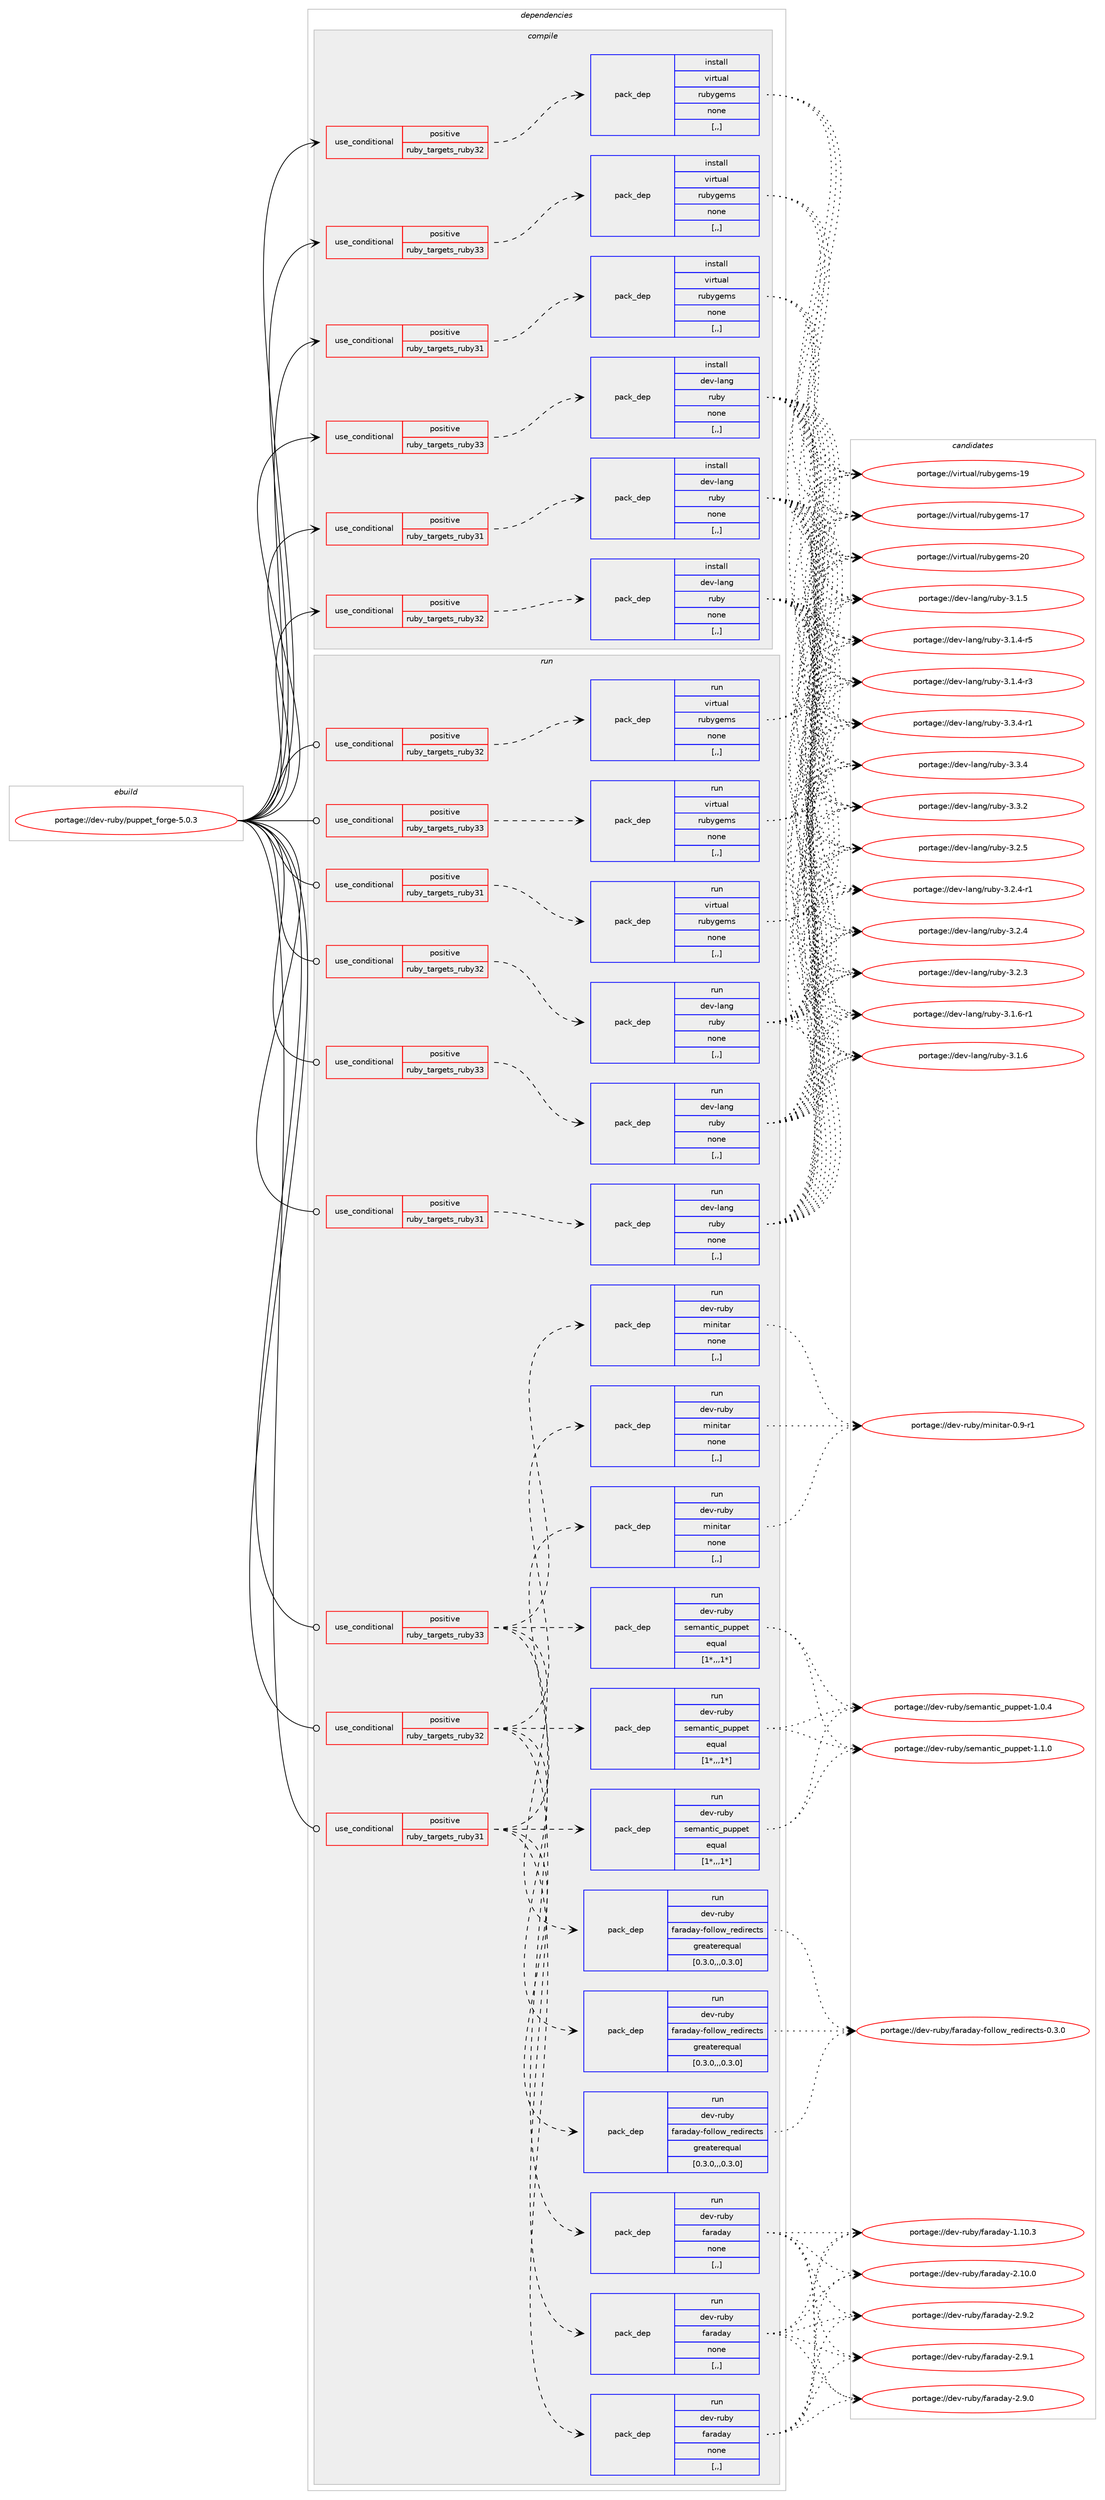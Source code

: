 digraph prolog {

# *************
# Graph options
# *************

newrank=true;
concentrate=true;
compound=true;
graph [rankdir=LR,fontname=Helvetica,fontsize=10,ranksep=1.5];#, ranksep=2.5, nodesep=0.2];
edge  [arrowhead=vee];
node  [fontname=Helvetica,fontsize=10];

# **********
# The ebuild
# **********

subgraph cluster_leftcol {
color=gray;
label=<<i>ebuild</i>>;
id [label="portage://dev-ruby/puppet_forge-5.0.3", color=red, width=4, href="../dev-ruby/puppet_forge-5.0.3.svg"];
}

# ****************
# The dependencies
# ****************

subgraph cluster_midcol {
color=gray;
label=<<i>dependencies</i>>;
subgraph cluster_compile {
fillcolor="#eeeeee";
style=filled;
label=<<i>compile</i>>;
subgraph cond52962 {
dependency195065 [label=<<TABLE BORDER="0" CELLBORDER="1" CELLSPACING="0" CELLPADDING="4"><TR><TD ROWSPAN="3" CELLPADDING="10">use_conditional</TD></TR><TR><TD>positive</TD></TR><TR><TD>ruby_targets_ruby31</TD></TR></TABLE>>, shape=none, color=red];
subgraph pack140751 {
dependency195066 [label=<<TABLE BORDER="0" CELLBORDER="1" CELLSPACING="0" CELLPADDING="4" WIDTH="220"><TR><TD ROWSPAN="6" CELLPADDING="30">pack_dep</TD></TR><TR><TD WIDTH="110">install</TD></TR><TR><TD>dev-lang</TD></TR><TR><TD>ruby</TD></TR><TR><TD>none</TD></TR><TR><TD>[,,]</TD></TR></TABLE>>, shape=none, color=blue];
}
dependency195065:e -> dependency195066:w [weight=20,style="dashed",arrowhead="vee"];
}
id:e -> dependency195065:w [weight=20,style="solid",arrowhead="vee"];
subgraph cond52963 {
dependency195067 [label=<<TABLE BORDER="0" CELLBORDER="1" CELLSPACING="0" CELLPADDING="4"><TR><TD ROWSPAN="3" CELLPADDING="10">use_conditional</TD></TR><TR><TD>positive</TD></TR><TR><TD>ruby_targets_ruby31</TD></TR></TABLE>>, shape=none, color=red];
subgraph pack140752 {
dependency195068 [label=<<TABLE BORDER="0" CELLBORDER="1" CELLSPACING="0" CELLPADDING="4" WIDTH="220"><TR><TD ROWSPAN="6" CELLPADDING="30">pack_dep</TD></TR><TR><TD WIDTH="110">install</TD></TR><TR><TD>virtual</TD></TR><TR><TD>rubygems</TD></TR><TR><TD>none</TD></TR><TR><TD>[,,]</TD></TR></TABLE>>, shape=none, color=blue];
}
dependency195067:e -> dependency195068:w [weight=20,style="dashed",arrowhead="vee"];
}
id:e -> dependency195067:w [weight=20,style="solid",arrowhead="vee"];
subgraph cond52964 {
dependency195069 [label=<<TABLE BORDER="0" CELLBORDER="1" CELLSPACING="0" CELLPADDING="4"><TR><TD ROWSPAN="3" CELLPADDING="10">use_conditional</TD></TR><TR><TD>positive</TD></TR><TR><TD>ruby_targets_ruby32</TD></TR></TABLE>>, shape=none, color=red];
subgraph pack140753 {
dependency195070 [label=<<TABLE BORDER="0" CELLBORDER="1" CELLSPACING="0" CELLPADDING="4" WIDTH="220"><TR><TD ROWSPAN="6" CELLPADDING="30">pack_dep</TD></TR><TR><TD WIDTH="110">install</TD></TR><TR><TD>dev-lang</TD></TR><TR><TD>ruby</TD></TR><TR><TD>none</TD></TR><TR><TD>[,,]</TD></TR></TABLE>>, shape=none, color=blue];
}
dependency195069:e -> dependency195070:w [weight=20,style="dashed",arrowhead="vee"];
}
id:e -> dependency195069:w [weight=20,style="solid",arrowhead="vee"];
subgraph cond52965 {
dependency195071 [label=<<TABLE BORDER="0" CELLBORDER="1" CELLSPACING="0" CELLPADDING="4"><TR><TD ROWSPAN="3" CELLPADDING="10">use_conditional</TD></TR><TR><TD>positive</TD></TR><TR><TD>ruby_targets_ruby32</TD></TR></TABLE>>, shape=none, color=red];
subgraph pack140754 {
dependency195072 [label=<<TABLE BORDER="0" CELLBORDER="1" CELLSPACING="0" CELLPADDING="4" WIDTH="220"><TR><TD ROWSPAN="6" CELLPADDING="30">pack_dep</TD></TR><TR><TD WIDTH="110">install</TD></TR><TR><TD>virtual</TD></TR><TR><TD>rubygems</TD></TR><TR><TD>none</TD></TR><TR><TD>[,,]</TD></TR></TABLE>>, shape=none, color=blue];
}
dependency195071:e -> dependency195072:w [weight=20,style="dashed",arrowhead="vee"];
}
id:e -> dependency195071:w [weight=20,style="solid",arrowhead="vee"];
subgraph cond52966 {
dependency195073 [label=<<TABLE BORDER="0" CELLBORDER="1" CELLSPACING="0" CELLPADDING="4"><TR><TD ROWSPAN="3" CELLPADDING="10">use_conditional</TD></TR><TR><TD>positive</TD></TR><TR><TD>ruby_targets_ruby33</TD></TR></TABLE>>, shape=none, color=red];
subgraph pack140755 {
dependency195074 [label=<<TABLE BORDER="0" CELLBORDER="1" CELLSPACING="0" CELLPADDING="4" WIDTH="220"><TR><TD ROWSPAN="6" CELLPADDING="30">pack_dep</TD></TR><TR><TD WIDTH="110">install</TD></TR><TR><TD>dev-lang</TD></TR><TR><TD>ruby</TD></TR><TR><TD>none</TD></TR><TR><TD>[,,]</TD></TR></TABLE>>, shape=none, color=blue];
}
dependency195073:e -> dependency195074:w [weight=20,style="dashed",arrowhead="vee"];
}
id:e -> dependency195073:w [weight=20,style="solid",arrowhead="vee"];
subgraph cond52967 {
dependency195075 [label=<<TABLE BORDER="0" CELLBORDER="1" CELLSPACING="0" CELLPADDING="4"><TR><TD ROWSPAN="3" CELLPADDING="10">use_conditional</TD></TR><TR><TD>positive</TD></TR><TR><TD>ruby_targets_ruby33</TD></TR></TABLE>>, shape=none, color=red];
subgraph pack140756 {
dependency195076 [label=<<TABLE BORDER="0" CELLBORDER="1" CELLSPACING="0" CELLPADDING="4" WIDTH="220"><TR><TD ROWSPAN="6" CELLPADDING="30">pack_dep</TD></TR><TR><TD WIDTH="110">install</TD></TR><TR><TD>virtual</TD></TR><TR><TD>rubygems</TD></TR><TR><TD>none</TD></TR><TR><TD>[,,]</TD></TR></TABLE>>, shape=none, color=blue];
}
dependency195075:e -> dependency195076:w [weight=20,style="dashed",arrowhead="vee"];
}
id:e -> dependency195075:w [weight=20,style="solid",arrowhead="vee"];
}
subgraph cluster_compileandrun {
fillcolor="#eeeeee";
style=filled;
label=<<i>compile and run</i>>;
}
subgraph cluster_run {
fillcolor="#eeeeee";
style=filled;
label=<<i>run</i>>;
subgraph cond52968 {
dependency195077 [label=<<TABLE BORDER="0" CELLBORDER="1" CELLSPACING="0" CELLPADDING="4"><TR><TD ROWSPAN="3" CELLPADDING="10">use_conditional</TD></TR><TR><TD>positive</TD></TR><TR><TD>ruby_targets_ruby31</TD></TR></TABLE>>, shape=none, color=red];
subgraph pack140757 {
dependency195078 [label=<<TABLE BORDER="0" CELLBORDER="1" CELLSPACING="0" CELLPADDING="4" WIDTH="220"><TR><TD ROWSPAN="6" CELLPADDING="30">pack_dep</TD></TR><TR><TD WIDTH="110">run</TD></TR><TR><TD>dev-lang</TD></TR><TR><TD>ruby</TD></TR><TR><TD>none</TD></TR><TR><TD>[,,]</TD></TR></TABLE>>, shape=none, color=blue];
}
dependency195077:e -> dependency195078:w [weight=20,style="dashed",arrowhead="vee"];
}
id:e -> dependency195077:w [weight=20,style="solid",arrowhead="odot"];
subgraph cond52969 {
dependency195079 [label=<<TABLE BORDER="0" CELLBORDER="1" CELLSPACING="0" CELLPADDING="4"><TR><TD ROWSPAN="3" CELLPADDING="10">use_conditional</TD></TR><TR><TD>positive</TD></TR><TR><TD>ruby_targets_ruby31</TD></TR></TABLE>>, shape=none, color=red];
subgraph pack140758 {
dependency195080 [label=<<TABLE BORDER="0" CELLBORDER="1" CELLSPACING="0" CELLPADDING="4" WIDTH="220"><TR><TD ROWSPAN="6" CELLPADDING="30">pack_dep</TD></TR><TR><TD WIDTH="110">run</TD></TR><TR><TD>dev-ruby</TD></TR><TR><TD>faraday</TD></TR><TR><TD>none</TD></TR><TR><TD>[,,]</TD></TR></TABLE>>, shape=none, color=blue];
}
dependency195079:e -> dependency195080:w [weight=20,style="dashed",arrowhead="vee"];
subgraph pack140759 {
dependency195081 [label=<<TABLE BORDER="0" CELLBORDER="1" CELLSPACING="0" CELLPADDING="4" WIDTH="220"><TR><TD ROWSPAN="6" CELLPADDING="30">pack_dep</TD></TR><TR><TD WIDTH="110">run</TD></TR><TR><TD>dev-ruby</TD></TR><TR><TD>faraday-follow_redirects</TD></TR><TR><TD>greaterequal</TD></TR><TR><TD>[0.3.0,,,0.3.0]</TD></TR></TABLE>>, shape=none, color=blue];
}
dependency195079:e -> dependency195081:w [weight=20,style="dashed",arrowhead="vee"];
subgraph pack140760 {
dependency195082 [label=<<TABLE BORDER="0" CELLBORDER="1" CELLSPACING="0" CELLPADDING="4" WIDTH="220"><TR><TD ROWSPAN="6" CELLPADDING="30">pack_dep</TD></TR><TR><TD WIDTH="110">run</TD></TR><TR><TD>dev-ruby</TD></TR><TR><TD>minitar</TD></TR><TR><TD>none</TD></TR><TR><TD>[,,]</TD></TR></TABLE>>, shape=none, color=blue];
}
dependency195079:e -> dependency195082:w [weight=20,style="dashed",arrowhead="vee"];
subgraph pack140761 {
dependency195083 [label=<<TABLE BORDER="0" CELLBORDER="1" CELLSPACING="0" CELLPADDING="4" WIDTH="220"><TR><TD ROWSPAN="6" CELLPADDING="30">pack_dep</TD></TR><TR><TD WIDTH="110">run</TD></TR><TR><TD>dev-ruby</TD></TR><TR><TD>semantic_puppet</TD></TR><TR><TD>equal</TD></TR><TR><TD>[1*,,,1*]</TD></TR></TABLE>>, shape=none, color=blue];
}
dependency195079:e -> dependency195083:w [weight=20,style="dashed",arrowhead="vee"];
}
id:e -> dependency195079:w [weight=20,style="solid",arrowhead="odot"];
subgraph cond52970 {
dependency195084 [label=<<TABLE BORDER="0" CELLBORDER="1" CELLSPACING="0" CELLPADDING="4"><TR><TD ROWSPAN="3" CELLPADDING="10">use_conditional</TD></TR><TR><TD>positive</TD></TR><TR><TD>ruby_targets_ruby31</TD></TR></TABLE>>, shape=none, color=red];
subgraph pack140762 {
dependency195085 [label=<<TABLE BORDER="0" CELLBORDER="1" CELLSPACING="0" CELLPADDING="4" WIDTH="220"><TR><TD ROWSPAN="6" CELLPADDING="30">pack_dep</TD></TR><TR><TD WIDTH="110">run</TD></TR><TR><TD>virtual</TD></TR><TR><TD>rubygems</TD></TR><TR><TD>none</TD></TR><TR><TD>[,,]</TD></TR></TABLE>>, shape=none, color=blue];
}
dependency195084:e -> dependency195085:w [weight=20,style="dashed",arrowhead="vee"];
}
id:e -> dependency195084:w [weight=20,style="solid",arrowhead="odot"];
subgraph cond52971 {
dependency195086 [label=<<TABLE BORDER="0" CELLBORDER="1" CELLSPACING="0" CELLPADDING="4"><TR><TD ROWSPAN="3" CELLPADDING="10">use_conditional</TD></TR><TR><TD>positive</TD></TR><TR><TD>ruby_targets_ruby32</TD></TR></TABLE>>, shape=none, color=red];
subgraph pack140763 {
dependency195087 [label=<<TABLE BORDER="0" CELLBORDER="1" CELLSPACING="0" CELLPADDING="4" WIDTH="220"><TR><TD ROWSPAN="6" CELLPADDING="30">pack_dep</TD></TR><TR><TD WIDTH="110">run</TD></TR><TR><TD>dev-lang</TD></TR><TR><TD>ruby</TD></TR><TR><TD>none</TD></TR><TR><TD>[,,]</TD></TR></TABLE>>, shape=none, color=blue];
}
dependency195086:e -> dependency195087:w [weight=20,style="dashed",arrowhead="vee"];
}
id:e -> dependency195086:w [weight=20,style="solid",arrowhead="odot"];
subgraph cond52972 {
dependency195088 [label=<<TABLE BORDER="0" CELLBORDER="1" CELLSPACING="0" CELLPADDING="4"><TR><TD ROWSPAN="3" CELLPADDING="10">use_conditional</TD></TR><TR><TD>positive</TD></TR><TR><TD>ruby_targets_ruby32</TD></TR></TABLE>>, shape=none, color=red];
subgraph pack140764 {
dependency195089 [label=<<TABLE BORDER="0" CELLBORDER="1" CELLSPACING="0" CELLPADDING="4" WIDTH="220"><TR><TD ROWSPAN="6" CELLPADDING="30">pack_dep</TD></TR><TR><TD WIDTH="110">run</TD></TR><TR><TD>dev-ruby</TD></TR><TR><TD>faraday</TD></TR><TR><TD>none</TD></TR><TR><TD>[,,]</TD></TR></TABLE>>, shape=none, color=blue];
}
dependency195088:e -> dependency195089:w [weight=20,style="dashed",arrowhead="vee"];
subgraph pack140765 {
dependency195090 [label=<<TABLE BORDER="0" CELLBORDER="1" CELLSPACING="0" CELLPADDING="4" WIDTH="220"><TR><TD ROWSPAN="6" CELLPADDING="30">pack_dep</TD></TR><TR><TD WIDTH="110">run</TD></TR><TR><TD>dev-ruby</TD></TR><TR><TD>faraday-follow_redirects</TD></TR><TR><TD>greaterequal</TD></TR><TR><TD>[0.3.0,,,0.3.0]</TD></TR></TABLE>>, shape=none, color=blue];
}
dependency195088:e -> dependency195090:w [weight=20,style="dashed",arrowhead="vee"];
subgraph pack140766 {
dependency195091 [label=<<TABLE BORDER="0" CELLBORDER="1" CELLSPACING="0" CELLPADDING="4" WIDTH="220"><TR><TD ROWSPAN="6" CELLPADDING="30">pack_dep</TD></TR><TR><TD WIDTH="110">run</TD></TR><TR><TD>dev-ruby</TD></TR><TR><TD>minitar</TD></TR><TR><TD>none</TD></TR><TR><TD>[,,]</TD></TR></TABLE>>, shape=none, color=blue];
}
dependency195088:e -> dependency195091:w [weight=20,style="dashed",arrowhead="vee"];
subgraph pack140767 {
dependency195092 [label=<<TABLE BORDER="0" CELLBORDER="1" CELLSPACING="0" CELLPADDING="4" WIDTH="220"><TR><TD ROWSPAN="6" CELLPADDING="30">pack_dep</TD></TR><TR><TD WIDTH="110">run</TD></TR><TR><TD>dev-ruby</TD></TR><TR><TD>semantic_puppet</TD></TR><TR><TD>equal</TD></TR><TR><TD>[1*,,,1*]</TD></TR></TABLE>>, shape=none, color=blue];
}
dependency195088:e -> dependency195092:w [weight=20,style="dashed",arrowhead="vee"];
}
id:e -> dependency195088:w [weight=20,style="solid",arrowhead="odot"];
subgraph cond52973 {
dependency195093 [label=<<TABLE BORDER="0" CELLBORDER="1" CELLSPACING="0" CELLPADDING="4"><TR><TD ROWSPAN="3" CELLPADDING="10">use_conditional</TD></TR><TR><TD>positive</TD></TR><TR><TD>ruby_targets_ruby32</TD></TR></TABLE>>, shape=none, color=red];
subgraph pack140768 {
dependency195094 [label=<<TABLE BORDER="0" CELLBORDER="1" CELLSPACING="0" CELLPADDING="4" WIDTH="220"><TR><TD ROWSPAN="6" CELLPADDING="30">pack_dep</TD></TR><TR><TD WIDTH="110">run</TD></TR><TR><TD>virtual</TD></TR><TR><TD>rubygems</TD></TR><TR><TD>none</TD></TR><TR><TD>[,,]</TD></TR></TABLE>>, shape=none, color=blue];
}
dependency195093:e -> dependency195094:w [weight=20,style="dashed",arrowhead="vee"];
}
id:e -> dependency195093:w [weight=20,style="solid",arrowhead="odot"];
subgraph cond52974 {
dependency195095 [label=<<TABLE BORDER="0" CELLBORDER="1" CELLSPACING="0" CELLPADDING="4"><TR><TD ROWSPAN="3" CELLPADDING="10">use_conditional</TD></TR><TR><TD>positive</TD></TR><TR><TD>ruby_targets_ruby33</TD></TR></TABLE>>, shape=none, color=red];
subgraph pack140769 {
dependency195096 [label=<<TABLE BORDER="0" CELLBORDER="1" CELLSPACING="0" CELLPADDING="4" WIDTH="220"><TR><TD ROWSPAN="6" CELLPADDING="30">pack_dep</TD></TR><TR><TD WIDTH="110">run</TD></TR><TR><TD>dev-lang</TD></TR><TR><TD>ruby</TD></TR><TR><TD>none</TD></TR><TR><TD>[,,]</TD></TR></TABLE>>, shape=none, color=blue];
}
dependency195095:e -> dependency195096:w [weight=20,style="dashed",arrowhead="vee"];
}
id:e -> dependency195095:w [weight=20,style="solid",arrowhead="odot"];
subgraph cond52975 {
dependency195097 [label=<<TABLE BORDER="0" CELLBORDER="1" CELLSPACING="0" CELLPADDING="4"><TR><TD ROWSPAN="3" CELLPADDING="10">use_conditional</TD></TR><TR><TD>positive</TD></TR><TR><TD>ruby_targets_ruby33</TD></TR></TABLE>>, shape=none, color=red];
subgraph pack140770 {
dependency195098 [label=<<TABLE BORDER="0" CELLBORDER="1" CELLSPACING="0" CELLPADDING="4" WIDTH="220"><TR><TD ROWSPAN="6" CELLPADDING="30">pack_dep</TD></TR><TR><TD WIDTH="110">run</TD></TR><TR><TD>dev-ruby</TD></TR><TR><TD>faraday</TD></TR><TR><TD>none</TD></TR><TR><TD>[,,]</TD></TR></TABLE>>, shape=none, color=blue];
}
dependency195097:e -> dependency195098:w [weight=20,style="dashed",arrowhead="vee"];
subgraph pack140771 {
dependency195099 [label=<<TABLE BORDER="0" CELLBORDER="1" CELLSPACING="0" CELLPADDING="4" WIDTH="220"><TR><TD ROWSPAN="6" CELLPADDING="30">pack_dep</TD></TR><TR><TD WIDTH="110">run</TD></TR><TR><TD>dev-ruby</TD></TR><TR><TD>faraday-follow_redirects</TD></TR><TR><TD>greaterequal</TD></TR><TR><TD>[0.3.0,,,0.3.0]</TD></TR></TABLE>>, shape=none, color=blue];
}
dependency195097:e -> dependency195099:w [weight=20,style="dashed",arrowhead="vee"];
subgraph pack140772 {
dependency195100 [label=<<TABLE BORDER="0" CELLBORDER="1" CELLSPACING="0" CELLPADDING="4" WIDTH="220"><TR><TD ROWSPAN="6" CELLPADDING="30">pack_dep</TD></TR><TR><TD WIDTH="110">run</TD></TR><TR><TD>dev-ruby</TD></TR><TR><TD>minitar</TD></TR><TR><TD>none</TD></TR><TR><TD>[,,]</TD></TR></TABLE>>, shape=none, color=blue];
}
dependency195097:e -> dependency195100:w [weight=20,style="dashed",arrowhead="vee"];
subgraph pack140773 {
dependency195101 [label=<<TABLE BORDER="0" CELLBORDER="1" CELLSPACING="0" CELLPADDING="4" WIDTH="220"><TR><TD ROWSPAN="6" CELLPADDING="30">pack_dep</TD></TR><TR><TD WIDTH="110">run</TD></TR><TR><TD>dev-ruby</TD></TR><TR><TD>semantic_puppet</TD></TR><TR><TD>equal</TD></TR><TR><TD>[1*,,,1*]</TD></TR></TABLE>>, shape=none, color=blue];
}
dependency195097:e -> dependency195101:w [weight=20,style="dashed",arrowhead="vee"];
}
id:e -> dependency195097:w [weight=20,style="solid",arrowhead="odot"];
subgraph cond52976 {
dependency195102 [label=<<TABLE BORDER="0" CELLBORDER="1" CELLSPACING="0" CELLPADDING="4"><TR><TD ROWSPAN="3" CELLPADDING="10">use_conditional</TD></TR><TR><TD>positive</TD></TR><TR><TD>ruby_targets_ruby33</TD></TR></TABLE>>, shape=none, color=red];
subgraph pack140774 {
dependency195103 [label=<<TABLE BORDER="0" CELLBORDER="1" CELLSPACING="0" CELLPADDING="4" WIDTH="220"><TR><TD ROWSPAN="6" CELLPADDING="30">pack_dep</TD></TR><TR><TD WIDTH="110">run</TD></TR><TR><TD>virtual</TD></TR><TR><TD>rubygems</TD></TR><TR><TD>none</TD></TR><TR><TD>[,,]</TD></TR></TABLE>>, shape=none, color=blue];
}
dependency195102:e -> dependency195103:w [weight=20,style="dashed",arrowhead="vee"];
}
id:e -> dependency195102:w [weight=20,style="solid",arrowhead="odot"];
}
}

# **************
# The candidates
# **************

subgraph cluster_choices {
rank=same;
color=gray;
label=<<i>candidates</i>>;

subgraph choice140751 {
color=black;
nodesep=1;
choice100101118451089711010347114117981214551465146524511449 [label="portage://dev-lang/ruby-3.3.4-r1", color=red, width=4,href="../dev-lang/ruby-3.3.4-r1.svg"];
choice10010111845108971101034711411798121455146514652 [label="portage://dev-lang/ruby-3.3.4", color=red, width=4,href="../dev-lang/ruby-3.3.4.svg"];
choice10010111845108971101034711411798121455146514650 [label="portage://dev-lang/ruby-3.3.2", color=red, width=4,href="../dev-lang/ruby-3.3.2.svg"];
choice10010111845108971101034711411798121455146504653 [label="portage://dev-lang/ruby-3.2.5", color=red, width=4,href="../dev-lang/ruby-3.2.5.svg"];
choice100101118451089711010347114117981214551465046524511449 [label="portage://dev-lang/ruby-3.2.4-r1", color=red, width=4,href="../dev-lang/ruby-3.2.4-r1.svg"];
choice10010111845108971101034711411798121455146504652 [label="portage://dev-lang/ruby-3.2.4", color=red, width=4,href="../dev-lang/ruby-3.2.4.svg"];
choice10010111845108971101034711411798121455146504651 [label="portage://dev-lang/ruby-3.2.3", color=red, width=4,href="../dev-lang/ruby-3.2.3.svg"];
choice100101118451089711010347114117981214551464946544511449 [label="portage://dev-lang/ruby-3.1.6-r1", color=red, width=4,href="../dev-lang/ruby-3.1.6-r1.svg"];
choice10010111845108971101034711411798121455146494654 [label="portage://dev-lang/ruby-3.1.6", color=red, width=4,href="../dev-lang/ruby-3.1.6.svg"];
choice10010111845108971101034711411798121455146494653 [label="portage://dev-lang/ruby-3.1.5", color=red, width=4,href="../dev-lang/ruby-3.1.5.svg"];
choice100101118451089711010347114117981214551464946524511453 [label="portage://dev-lang/ruby-3.1.4-r5", color=red, width=4,href="../dev-lang/ruby-3.1.4-r5.svg"];
choice100101118451089711010347114117981214551464946524511451 [label="portage://dev-lang/ruby-3.1.4-r3", color=red, width=4,href="../dev-lang/ruby-3.1.4-r3.svg"];
dependency195066:e -> choice100101118451089711010347114117981214551465146524511449:w [style=dotted,weight="100"];
dependency195066:e -> choice10010111845108971101034711411798121455146514652:w [style=dotted,weight="100"];
dependency195066:e -> choice10010111845108971101034711411798121455146514650:w [style=dotted,weight="100"];
dependency195066:e -> choice10010111845108971101034711411798121455146504653:w [style=dotted,weight="100"];
dependency195066:e -> choice100101118451089711010347114117981214551465046524511449:w [style=dotted,weight="100"];
dependency195066:e -> choice10010111845108971101034711411798121455146504652:w [style=dotted,weight="100"];
dependency195066:e -> choice10010111845108971101034711411798121455146504651:w [style=dotted,weight="100"];
dependency195066:e -> choice100101118451089711010347114117981214551464946544511449:w [style=dotted,weight="100"];
dependency195066:e -> choice10010111845108971101034711411798121455146494654:w [style=dotted,weight="100"];
dependency195066:e -> choice10010111845108971101034711411798121455146494653:w [style=dotted,weight="100"];
dependency195066:e -> choice100101118451089711010347114117981214551464946524511453:w [style=dotted,weight="100"];
dependency195066:e -> choice100101118451089711010347114117981214551464946524511451:w [style=dotted,weight="100"];
}
subgraph choice140752 {
color=black;
nodesep=1;
choice118105114116117971084711411798121103101109115455048 [label="portage://virtual/rubygems-20", color=red, width=4,href="../virtual/rubygems-20.svg"];
choice118105114116117971084711411798121103101109115454957 [label="portage://virtual/rubygems-19", color=red, width=4,href="../virtual/rubygems-19.svg"];
choice118105114116117971084711411798121103101109115454955 [label="portage://virtual/rubygems-17", color=red, width=4,href="../virtual/rubygems-17.svg"];
dependency195068:e -> choice118105114116117971084711411798121103101109115455048:w [style=dotted,weight="100"];
dependency195068:e -> choice118105114116117971084711411798121103101109115454957:w [style=dotted,weight="100"];
dependency195068:e -> choice118105114116117971084711411798121103101109115454955:w [style=dotted,weight="100"];
}
subgraph choice140753 {
color=black;
nodesep=1;
choice100101118451089711010347114117981214551465146524511449 [label="portage://dev-lang/ruby-3.3.4-r1", color=red, width=4,href="../dev-lang/ruby-3.3.4-r1.svg"];
choice10010111845108971101034711411798121455146514652 [label="portage://dev-lang/ruby-3.3.4", color=red, width=4,href="../dev-lang/ruby-3.3.4.svg"];
choice10010111845108971101034711411798121455146514650 [label="portage://dev-lang/ruby-3.3.2", color=red, width=4,href="../dev-lang/ruby-3.3.2.svg"];
choice10010111845108971101034711411798121455146504653 [label="portage://dev-lang/ruby-3.2.5", color=red, width=4,href="../dev-lang/ruby-3.2.5.svg"];
choice100101118451089711010347114117981214551465046524511449 [label="portage://dev-lang/ruby-3.2.4-r1", color=red, width=4,href="../dev-lang/ruby-3.2.4-r1.svg"];
choice10010111845108971101034711411798121455146504652 [label="portage://dev-lang/ruby-3.2.4", color=red, width=4,href="../dev-lang/ruby-3.2.4.svg"];
choice10010111845108971101034711411798121455146504651 [label="portage://dev-lang/ruby-3.2.3", color=red, width=4,href="../dev-lang/ruby-3.2.3.svg"];
choice100101118451089711010347114117981214551464946544511449 [label="portage://dev-lang/ruby-3.1.6-r1", color=red, width=4,href="../dev-lang/ruby-3.1.6-r1.svg"];
choice10010111845108971101034711411798121455146494654 [label="portage://dev-lang/ruby-3.1.6", color=red, width=4,href="../dev-lang/ruby-3.1.6.svg"];
choice10010111845108971101034711411798121455146494653 [label="portage://dev-lang/ruby-3.1.5", color=red, width=4,href="../dev-lang/ruby-3.1.5.svg"];
choice100101118451089711010347114117981214551464946524511453 [label="portage://dev-lang/ruby-3.1.4-r5", color=red, width=4,href="../dev-lang/ruby-3.1.4-r5.svg"];
choice100101118451089711010347114117981214551464946524511451 [label="portage://dev-lang/ruby-3.1.4-r3", color=red, width=4,href="../dev-lang/ruby-3.1.4-r3.svg"];
dependency195070:e -> choice100101118451089711010347114117981214551465146524511449:w [style=dotted,weight="100"];
dependency195070:e -> choice10010111845108971101034711411798121455146514652:w [style=dotted,weight="100"];
dependency195070:e -> choice10010111845108971101034711411798121455146514650:w [style=dotted,weight="100"];
dependency195070:e -> choice10010111845108971101034711411798121455146504653:w [style=dotted,weight="100"];
dependency195070:e -> choice100101118451089711010347114117981214551465046524511449:w [style=dotted,weight="100"];
dependency195070:e -> choice10010111845108971101034711411798121455146504652:w [style=dotted,weight="100"];
dependency195070:e -> choice10010111845108971101034711411798121455146504651:w [style=dotted,weight="100"];
dependency195070:e -> choice100101118451089711010347114117981214551464946544511449:w [style=dotted,weight="100"];
dependency195070:e -> choice10010111845108971101034711411798121455146494654:w [style=dotted,weight="100"];
dependency195070:e -> choice10010111845108971101034711411798121455146494653:w [style=dotted,weight="100"];
dependency195070:e -> choice100101118451089711010347114117981214551464946524511453:w [style=dotted,weight="100"];
dependency195070:e -> choice100101118451089711010347114117981214551464946524511451:w [style=dotted,weight="100"];
}
subgraph choice140754 {
color=black;
nodesep=1;
choice118105114116117971084711411798121103101109115455048 [label="portage://virtual/rubygems-20", color=red, width=4,href="../virtual/rubygems-20.svg"];
choice118105114116117971084711411798121103101109115454957 [label="portage://virtual/rubygems-19", color=red, width=4,href="../virtual/rubygems-19.svg"];
choice118105114116117971084711411798121103101109115454955 [label="portage://virtual/rubygems-17", color=red, width=4,href="../virtual/rubygems-17.svg"];
dependency195072:e -> choice118105114116117971084711411798121103101109115455048:w [style=dotted,weight="100"];
dependency195072:e -> choice118105114116117971084711411798121103101109115454957:w [style=dotted,weight="100"];
dependency195072:e -> choice118105114116117971084711411798121103101109115454955:w [style=dotted,weight="100"];
}
subgraph choice140755 {
color=black;
nodesep=1;
choice100101118451089711010347114117981214551465146524511449 [label="portage://dev-lang/ruby-3.3.4-r1", color=red, width=4,href="../dev-lang/ruby-3.3.4-r1.svg"];
choice10010111845108971101034711411798121455146514652 [label="portage://dev-lang/ruby-3.3.4", color=red, width=4,href="../dev-lang/ruby-3.3.4.svg"];
choice10010111845108971101034711411798121455146514650 [label="portage://dev-lang/ruby-3.3.2", color=red, width=4,href="../dev-lang/ruby-3.3.2.svg"];
choice10010111845108971101034711411798121455146504653 [label="portage://dev-lang/ruby-3.2.5", color=red, width=4,href="../dev-lang/ruby-3.2.5.svg"];
choice100101118451089711010347114117981214551465046524511449 [label="portage://dev-lang/ruby-3.2.4-r1", color=red, width=4,href="../dev-lang/ruby-3.2.4-r1.svg"];
choice10010111845108971101034711411798121455146504652 [label="portage://dev-lang/ruby-3.2.4", color=red, width=4,href="../dev-lang/ruby-3.2.4.svg"];
choice10010111845108971101034711411798121455146504651 [label="portage://dev-lang/ruby-3.2.3", color=red, width=4,href="../dev-lang/ruby-3.2.3.svg"];
choice100101118451089711010347114117981214551464946544511449 [label="portage://dev-lang/ruby-3.1.6-r1", color=red, width=4,href="../dev-lang/ruby-3.1.6-r1.svg"];
choice10010111845108971101034711411798121455146494654 [label="portage://dev-lang/ruby-3.1.6", color=red, width=4,href="../dev-lang/ruby-3.1.6.svg"];
choice10010111845108971101034711411798121455146494653 [label="portage://dev-lang/ruby-3.1.5", color=red, width=4,href="../dev-lang/ruby-3.1.5.svg"];
choice100101118451089711010347114117981214551464946524511453 [label="portage://dev-lang/ruby-3.1.4-r5", color=red, width=4,href="../dev-lang/ruby-3.1.4-r5.svg"];
choice100101118451089711010347114117981214551464946524511451 [label="portage://dev-lang/ruby-3.1.4-r3", color=red, width=4,href="../dev-lang/ruby-3.1.4-r3.svg"];
dependency195074:e -> choice100101118451089711010347114117981214551465146524511449:w [style=dotted,weight="100"];
dependency195074:e -> choice10010111845108971101034711411798121455146514652:w [style=dotted,weight="100"];
dependency195074:e -> choice10010111845108971101034711411798121455146514650:w [style=dotted,weight="100"];
dependency195074:e -> choice10010111845108971101034711411798121455146504653:w [style=dotted,weight="100"];
dependency195074:e -> choice100101118451089711010347114117981214551465046524511449:w [style=dotted,weight="100"];
dependency195074:e -> choice10010111845108971101034711411798121455146504652:w [style=dotted,weight="100"];
dependency195074:e -> choice10010111845108971101034711411798121455146504651:w [style=dotted,weight="100"];
dependency195074:e -> choice100101118451089711010347114117981214551464946544511449:w [style=dotted,weight="100"];
dependency195074:e -> choice10010111845108971101034711411798121455146494654:w [style=dotted,weight="100"];
dependency195074:e -> choice10010111845108971101034711411798121455146494653:w [style=dotted,weight="100"];
dependency195074:e -> choice100101118451089711010347114117981214551464946524511453:w [style=dotted,weight="100"];
dependency195074:e -> choice100101118451089711010347114117981214551464946524511451:w [style=dotted,weight="100"];
}
subgraph choice140756 {
color=black;
nodesep=1;
choice118105114116117971084711411798121103101109115455048 [label="portage://virtual/rubygems-20", color=red, width=4,href="../virtual/rubygems-20.svg"];
choice118105114116117971084711411798121103101109115454957 [label="portage://virtual/rubygems-19", color=red, width=4,href="../virtual/rubygems-19.svg"];
choice118105114116117971084711411798121103101109115454955 [label="portage://virtual/rubygems-17", color=red, width=4,href="../virtual/rubygems-17.svg"];
dependency195076:e -> choice118105114116117971084711411798121103101109115455048:w [style=dotted,weight="100"];
dependency195076:e -> choice118105114116117971084711411798121103101109115454957:w [style=dotted,weight="100"];
dependency195076:e -> choice118105114116117971084711411798121103101109115454955:w [style=dotted,weight="100"];
}
subgraph choice140757 {
color=black;
nodesep=1;
choice100101118451089711010347114117981214551465146524511449 [label="portage://dev-lang/ruby-3.3.4-r1", color=red, width=4,href="../dev-lang/ruby-3.3.4-r1.svg"];
choice10010111845108971101034711411798121455146514652 [label="portage://dev-lang/ruby-3.3.4", color=red, width=4,href="../dev-lang/ruby-3.3.4.svg"];
choice10010111845108971101034711411798121455146514650 [label="portage://dev-lang/ruby-3.3.2", color=red, width=4,href="../dev-lang/ruby-3.3.2.svg"];
choice10010111845108971101034711411798121455146504653 [label="portage://dev-lang/ruby-3.2.5", color=red, width=4,href="../dev-lang/ruby-3.2.5.svg"];
choice100101118451089711010347114117981214551465046524511449 [label="portage://dev-lang/ruby-3.2.4-r1", color=red, width=4,href="../dev-lang/ruby-3.2.4-r1.svg"];
choice10010111845108971101034711411798121455146504652 [label="portage://dev-lang/ruby-3.2.4", color=red, width=4,href="../dev-lang/ruby-3.2.4.svg"];
choice10010111845108971101034711411798121455146504651 [label="portage://dev-lang/ruby-3.2.3", color=red, width=4,href="../dev-lang/ruby-3.2.3.svg"];
choice100101118451089711010347114117981214551464946544511449 [label="portage://dev-lang/ruby-3.1.6-r1", color=red, width=4,href="../dev-lang/ruby-3.1.6-r1.svg"];
choice10010111845108971101034711411798121455146494654 [label="portage://dev-lang/ruby-3.1.6", color=red, width=4,href="../dev-lang/ruby-3.1.6.svg"];
choice10010111845108971101034711411798121455146494653 [label="portage://dev-lang/ruby-3.1.5", color=red, width=4,href="../dev-lang/ruby-3.1.5.svg"];
choice100101118451089711010347114117981214551464946524511453 [label="portage://dev-lang/ruby-3.1.4-r5", color=red, width=4,href="../dev-lang/ruby-3.1.4-r5.svg"];
choice100101118451089711010347114117981214551464946524511451 [label="portage://dev-lang/ruby-3.1.4-r3", color=red, width=4,href="../dev-lang/ruby-3.1.4-r3.svg"];
dependency195078:e -> choice100101118451089711010347114117981214551465146524511449:w [style=dotted,weight="100"];
dependency195078:e -> choice10010111845108971101034711411798121455146514652:w [style=dotted,weight="100"];
dependency195078:e -> choice10010111845108971101034711411798121455146514650:w [style=dotted,weight="100"];
dependency195078:e -> choice10010111845108971101034711411798121455146504653:w [style=dotted,weight="100"];
dependency195078:e -> choice100101118451089711010347114117981214551465046524511449:w [style=dotted,weight="100"];
dependency195078:e -> choice10010111845108971101034711411798121455146504652:w [style=dotted,weight="100"];
dependency195078:e -> choice10010111845108971101034711411798121455146504651:w [style=dotted,weight="100"];
dependency195078:e -> choice100101118451089711010347114117981214551464946544511449:w [style=dotted,weight="100"];
dependency195078:e -> choice10010111845108971101034711411798121455146494654:w [style=dotted,weight="100"];
dependency195078:e -> choice10010111845108971101034711411798121455146494653:w [style=dotted,weight="100"];
dependency195078:e -> choice100101118451089711010347114117981214551464946524511453:w [style=dotted,weight="100"];
dependency195078:e -> choice100101118451089711010347114117981214551464946524511451:w [style=dotted,weight="100"];
}
subgraph choice140758 {
color=black;
nodesep=1;
choice10010111845114117981214710297114971009712145504649484648 [label="portage://dev-ruby/faraday-2.10.0", color=red, width=4,href="../dev-ruby/faraday-2.10.0.svg"];
choice100101118451141179812147102971149710097121455046574650 [label="portage://dev-ruby/faraday-2.9.2", color=red, width=4,href="../dev-ruby/faraday-2.9.2.svg"];
choice100101118451141179812147102971149710097121455046574649 [label="portage://dev-ruby/faraday-2.9.1", color=red, width=4,href="../dev-ruby/faraday-2.9.1.svg"];
choice100101118451141179812147102971149710097121455046574648 [label="portage://dev-ruby/faraday-2.9.0", color=red, width=4,href="../dev-ruby/faraday-2.9.0.svg"];
choice10010111845114117981214710297114971009712145494649484651 [label="portage://dev-ruby/faraday-1.10.3", color=red, width=4,href="../dev-ruby/faraday-1.10.3.svg"];
dependency195080:e -> choice10010111845114117981214710297114971009712145504649484648:w [style=dotted,weight="100"];
dependency195080:e -> choice100101118451141179812147102971149710097121455046574650:w [style=dotted,weight="100"];
dependency195080:e -> choice100101118451141179812147102971149710097121455046574649:w [style=dotted,weight="100"];
dependency195080:e -> choice100101118451141179812147102971149710097121455046574648:w [style=dotted,weight="100"];
dependency195080:e -> choice10010111845114117981214710297114971009712145494649484651:w [style=dotted,weight="100"];
}
subgraph choice140759 {
color=black;
nodesep=1;
choice100101118451141179812147102971149710097121451021111081081111199511410110010511410199116115454846514648 [label="portage://dev-ruby/faraday-follow_redirects-0.3.0", color=red, width=4,href="../dev-ruby/faraday-follow_redirects-0.3.0.svg"];
dependency195081:e -> choice100101118451141179812147102971149710097121451021111081081111199511410110010511410199116115454846514648:w [style=dotted,weight="100"];
}
subgraph choice140760 {
color=black;
nodesep=1;
choice10010111845114117981214710910511010511697114454846574511449 [label="portage://dev-ruby/minitar-0.9-r1", color=red, width=4,href="../dev-ruby/minitar-0.9-r1.svg"];
dependency195082:e -> choice10010111845114117981214710910511010511697114454846574511449:w [style=dotted,weight="100"];
}
subgraph choice140761 {
color=black;
nodesep=1;
choice100101118451141179812147115101109971101161059995112117112112101116454946494648 [label="portage://dev-ruby/semantic_puppet-1.1.0", color=red, width=4,href="../dev-ruby/semantic_puppet-1.1.0.svg"];
choice100101118451141179812147115101109971101161059995112117112112101116454946484652 [label="portage://dev-ruby/semantic_puppet-1.0.4", color=red, width=4,href="../dev-ruby/semantic_puppet-1.0.4.svg"];
dependency195083:e -> choice100101118451141179812147115101109971101161059995112117112112101116454946494648:w [style=dotted,weight="100"];
dependency195083:e -> choice100101118451141179812147115101109971101161059995112117112112101116454946484652:w [style=dotted,weight="100"];
}
subgraph choice140762 {
color=black;
nodesep=1;
choice118105114116117971084711411798121103101109115455048 [label="portage://virtual/rubygems-20", color=red, width=4,href="../virtual/rubygems-20.svg"];
choice118105114116117971084711411798121103101109115454957 [label="portage://virtual/rubygems-19", color=red, width=4,href="../virtual/rubygems-19.svg"];
choice118105114116117971084711411798121103101109115454955 [label="portage://virtual/rubygems-17", color=red, width=4,href="../virtual/rubygems-17.svg"];
dependency195085:e -> choice118105114116117971084711411798121103101109115455048:w [style=dotted,weight="100"];
dependency195085:e -> choice118105114116117971084711411798121103101109115454957:w [style=dotted,weight="100"];
dependency195085:e -> choice118105114116117971084711411798121103101109115454955:w [style=dotted,weight="100"];
}
subgraph choice140763 {
color=black;
nodesep=1;
choice100101118451089711010347114117981214551465146524511449 [label="portage://dev-lang/ruby-3.3.4-r1", color=red, width=4,href="../dev-lang/ruby-3.3.4-r1.svg"];
choice10010111845108971101034711411798121455146514652 [label="portage://dev-lang/ruby-3.3.4", color=red, width=4,href="../dev-lang/ruby-3.3.4.svg"];
choice10010111845108971101034711411798121455146514650 [label="portage://dev-lang/ruby-3.3.2", color=red, width=4,href="../dev-lang/ruby-3.3.2.svg"];
choice10010111845108971101034711411798121455146504653 [label="portage://dev-lang/ruby-3.2.5", color=red, width=4,href="../dev-lang/ruby-3.2.5.svg"];
choice100101118451089711010347114117981214551465046524511449 [label="portage://dev-lang/ruby-3.2.4-r1", color=red, width=4,href="../dev-lang/ruby-3.2.4-r1.svg"];
choice10010111845108971101034711411798121455146504652 [label="portage://dev-lang/ruby-3.2.4", color=red, width=4,href="../dev-lang/ruby-3.2.4.svg"];
choice10010111845108971101034711411798121455146504651 [label="portage://dev-lang/ruby-3.2.3", color=red, width=4,href="../dev-lang/ruby-3.2.3.svg"];
choice100101118451089711010347114117981214551464946544511449 [label="portage://dev-lang/ruby-3.1.6-r1", color=red, width=4,href="../dev-lang/ruby-3.1.6-r1.svg"];
choice10010111845108971101034711411798121455146494654 [label="portage://dev-lang/ruby-3.1.6", color=red, width=4,href="../dev-lang/ruby-3.1.6.svg"];
choice10010111845108971101034711411798121455146494653 [label="portage://dev-lang/ruby-3.1.5", color=red, width=4,href="../dev-lang/ruby-3.1.5.svg"];
choice100101118451089711010347114117981214551464946524511453 [label="portage://dev-lang/ruby-3.1.4-r5", color=red, width=4,href="../dev-lang/ruby-3.1.4-r5.svg"];
choice100101118451089711010347114117981214551464946524511451 [label="portage://dev-lang/ruby-3.1.4-r3", color=red, width=4,href="../dev-lang/ruby-3.1.4-r3.svg"];
dependency195087:e -> choice100101118451089711010347114117981214551465146524511449:w [style=dotted,weight="100"];
dependency195087:e -> choice10010111845108971101034711411798121455146514652:w [style=dotted,weight="100"];
dependency195087:e -> choice10010111845108971101034711411798121455146514650:w [style=dotted,weight="100"];
dependency195087:e -> choice10010111845108971101034711411798121455146504653:w [style=dotted,weight="100"];
dependency195087:e -> choice100101118451089711010347114117981214551465046524511449:w [style=dotted,weight="100"];
dependency195087:e -> choice10010111845108971101034711411798121455146504652:w [style=dotted,weight="100"];
dependency195087:e -> choice10010111845108971101034711411798121455146504651:w [style=dotted,weight="100"];
dependency195087:e -> choice100101118451089711010347114117981214551464946544511449:w [style=dotted,weight="100"];
dependency195087:e -> choice10010111845108971101034711411798121455146494654:w [style=dotted,weight="100"];
dependency195087:e -> choice10010111845108971101034711411798121455146494653:w [style=dotted,weight="100"];
dependency195087:e -> choice100101118451089711010347114117981214551464946524511453:w [style=dotted,weight="100"];
dependency195087:e -> choice100101118451089711010347114117981214551464946524511451:w [style=dotted,weight="100"];
}
subgraph choice140764 {
color=black;
nodesep=1;
choice10010111845114117981214710297114971009712145504649484648 [label="portage://dev-ruby/faraday-2.10.0", color=red, width=4,href="../dev-ruby/faraday-2.10.0.svg"];
choice100101118451141179812147102971149710097121455046574650 [label="portage://dev-ruby/faraday-2.9.2", color=red, width=4,href="../dev-ruby/faraday-2.9.2.svg"];
choice100101118451141179812147102971149710097121455046574649 [label="portage://dev-ruby/faraday-2.9.1", color=red, width=4,href="../dev-ruby/faraday-2.9.1.svg"];
choice100101118451141179812147102971149710097121455046574648 [label="portage://dev-ruby/faraday-2.9.0", color=red, width=4,href="../dev-ruby/faraday-2.9.0.svg"];
choice10010111845114117981214710297114971009712145494649484651 [label="portage://dev-ruby/faraday-1.10.3", color=red, width=4,href="../dev-ruby/faraday-1.10.3.svg"];
dependency195089:e -> choice10010111845114117981214710297114971009712145504649484648:w [style=dotted,weight="100"];
dependency195089:e -> choice100101118451141179812147102971149710097121455046574650:w [style=dotted,weight="100"];
dependency195089:e -> choice100101118451141179812147102971149710097121455046574649:w [style=dotted,weight="100"];
dependency195089:e -> choice100101118451141179812147102971149710097121455046574648:w [style=dotted,weight="100"];
dependency195089:e -> choice10010111845114117981214710297114971009712145494649484651:w [style=dotted,weight="100"];
}
subgraph choice140765 {
color=black;
nodesep=1;
choice100101118451141179812147102971149710097121451021111081081111199511410110010511410199116115454846514648 [label="portage://dev-ruby/faraday-follow_redirects-0.3.0", color=red, width=4,href="../dev-ruby/faraday-follow_redirects-0.3.0.svg"];
dependency195090:e -> choice100101118451141179812147102971149710097121451021111081081111199511410110010511410199116115454846514648:w [style=dotted,weight="100"];
}
subgraph choice140766 {
color=black;
nodesep=1;
choice10010111845114117981214710910511010511697114454846574511449 [label="portage://dev-ruby/minitar-0.9-r1", color=red, width=4,href="../dev-ruby/minitar-0.9-r1.svg"];
dependency195091:e -> choice10010111845114117981214710910511010511697114454846574511449:w [style=dotted,weight="100"];
}
subgraph choice140767 {
color=black;
nodesep=1;
choice100101118451141179812147115101109971101161059995112117112112101116454946494648 [label="portage://dev-ruby/semantic_puppet-1.1.0", color=red, width=4,href="../dev-ruby/semantic_puppet-1.1.0.svg"];
choice100101118451141179812147115101109971101161059995112117112112101116454946484652 [label="portage://dev-ruby/semantic_puppet-1.0.4", color=red, width=4,href="../dev-ruby/semantic_puppet-1.0.4.svg"];
dependency195092:e -> choice100101118451141179812147115101109971101161059995112117112112101116454946494648:w [style=dotted,weight="100"];
dependency195092:e -> choice100101118451141179812147115101109971101161059995112117112112101116454946484652:w [style=dotted,weight="100"];
}
subgraph choice140768 {
color=black;
nodesep=1;
choice118105114116117971084711411798121103101109115455048 [label="portage://virtual/rubygems-20", color=red, width=4,href="../virtual/rubygems-20.svg"];
choice118105114116117971084711411798121103101109115454957 [label="portage://virtual/rubygems-19", color=red, width=4,href="../virtual/rubygems-19.svg"];
choice118105114116117971084711411798121103101109115454955 [label="portage://virtual/rubygems-17", color=red, width=4,href="../virtual/rubygems-17.svg"];
dependency195094:e -> choice118105114116117971084711411798121103101109115455048:w [style=dotted,weight="100"];
dependency195094:e -> choice118105114116117971084711411798121103101109115454957:w [style=dotted,weight="100"];
dependency195094:e -> choice118105114116117971084711411798121103101109115454955:w [style=dotted,weight="100"];
}
subgraph choice140769 {
color=black;
nodesep=1;
choice100101118451089711010347114117981214551465146524511449 [label="portage://dev-lang/ruby-3.3.4-r1", color=red, width=4,href="../dev-lang/ruby-3.3.4-r1.svg"];
choice10010111845108971101034711411798121455146514652 [label="portage://dev-lang/ruby-3.3.4", color=red, width=4,href="../dev-lang/ruby-3.3.4.svg"];
choice10010111845108971101034711411798121455146514650 [label="portage://dev-lang/ruby-3.3.2", color=red, width=4,href="../dev-lang/ruby-3.3.2.svg"];
choice10010111845108971101034711411798121455146504653 [label="portage://dev-lang/ruby-3.2.5", color=red, width=4,href="../dev-lang/ruby-3.2.5.svg"];
choice100101118451089711010347114117981214551465046524511449 [label="portage://dev-lang/ruby-3.2.4-r1", color=red, width=4,href="../dev-lang/ruby-3.2.4-r1.svg"];
choice10010111845108971101034711411798121455146504652 [label="portage://dev-lang/ruby-3.2.4", color=red, width=4,href="../dev-lang/ruby-3.2.4.svg"];
choice10010111845108971101034711411798121455146504651 [label="portage://dev-lang/ruby-3.2.3", color=red, width=4,href="../dev-lang/ruby-3.2.3.svg"];
choice100101118451089711010347114117981214551464946544511449 [label="portage://dev-lang/ruby-3.1.6-r1", color=red, width=4,href="../dev-lang/ruby-3.1.6-r1.svg"];
choice10010111845108971101034711411798121455146494654 [label="portage://dev-lang/ruby-3.1.6", color=red, width=4,href="../dev-lang/ruby-3.1.6.svg"];
choice10010111845108971101034711411798121455146494653 [label="portage://dev-lang/ruby-3.1.5", color=red, width=4,href="../dev-lang/ruby-3.1.5.svg"];
choice100101118451089711010347114117981214551464946524511453 [label="portage://dev-lang/ruby-3.1.4-r5", color=red, width=4,href="../dev-lang/ruby-3.1.4-r5.svg"];
choice100101118451089711010347114117981214551464946524511451 [label="portage://dev-lang/ruby-3.1.4-r3", color=red, width=4,href="../dev-lang/ruby-3.1.4-r3.svg"];
dependency195096:e -> choice100101118451089711010347114117981214551465146524511449:w [style=dotted,weight="100"];
dependency195096:e -> choice10010111845108971101034711411798121455146514652:w [style=dotted,weight="100"];
dependency195096:e -> choice10010111845108971101034711411798121455146514650:w [style=dotted,weight="100"];
dependency195096:e -> choice10010111845108971101034711411798121455146504653:w [style=dotted,weight="100"];
dependency195096:e -> choice100101118451089711010347114117981214551465046524511449:w [style=dotted,weight="100"];
dependency195096:e -> choice10010111845108971101034711411798121455146504652:w [style=dotted,weight="100"];
dependency195096:e -> choice10010111845108971101034711411798121455146504651:w [style=dotted,weight="100"];
dependency195096:e -> choice100101118451089711010347114117981214551464946544511449:w [style=dotted,weight="100"];
dependency195096:e -> choice10010111845108971101034711411798121455146494654:w [style=dotted,weight="100"];
dependency195096:e -> choice10010111845108971101034711411798121455146494653:w [style=dotted,weight="100"];
dependency195096:e -> choice100101118451089711010347114117981214551464946524511453:w [style=dotted,weight="100"];
dependency195096:e -> choice100101118451089711010347114117981214551464946524511451:w [style=dotted,weight="100"];
}
subgraph choice140770 {
color=black;
nodesep=1;
choice10010111845114117981214710297114971009712145504649484648 [label="portage://dev-ruby/faraday-2.10.0", color=red, width=4,href="../dev-ruby/faraday-2.10.0.svg"];
choice100101118451141179812147102971149710097121455046574650 [label="portage://dev-ruby/faraday-2.9.2", color=red, width=4,href="../dev-ruby/faraday-2.9.2.svg"];
choice100101118451141179812147102971149710097121455046574649 [label="portage://dev-ruby/faraday-2.9.1", color=red, width=4,href="../dev-ruby/faraday-2.9.1.svg"];
choice100101118451141179812147102971149710097121455046574648 [label="portage://dev-ruby/faraday-2.9.0", color=red, width=4,href="../dev-ruby/faraday-2.9.0.svg"];
choice10010111845114117981214710297114971009712145494649484651 [label="portage://dev-ruby/faraday-1.10.3", color=red, width=4,href="../dev-ruby/faraday-1.10.3.svg"];
dependency195098:e -> choice10010111845114117981214710297114971009712145504649484648:w [style=dotted,weight="100"];
dependency195098:e -> choice100101118451141179812147102971149710097121455046574650:w [style=dotted,weight="100"];
dependency195098:e -> choice100101118451141179812147102971149710097121455046574649:w [style=dotted,weight="100"];
dependency195098:e -> choice100101118451141179812147102971149710097121455046574648:w [style=dotted,weight="100"];
dependency195098:e -> choice10010111845114117981214710297114971009712145494649484651:w [style=dotted,weight="100"];
}
subgraph choice140771 {
color=black;
nodesep=1;
choice100101118451141179812147102971149710097121451021111081081111199511410110010511410199116115454846514648 [label="portage://dev-ruby/faraday-follow_redirects-0.3.0", color=red, width=4,href="../dev-ruby/faraday-follow_redirects-0.3.0.svg"];
dependency195099:e -> choice100101118451141179812147102971149710097121451021111081081111199511410110010511410199116115454846514648:w [style=dotted,weight="100"];
}
subgraph choice140772 {
color=black;
nodesep=1;
choice10010111845114117981214710910511010511697114454846574511449 [label="portage://dev-ruby/minitar-0.9-r1", color=red, width=4,href="../dev-ruby/minitar-0.9-r1.svg"];
dependency195100:e -> choice10010111845114117981214710910511010511697114454846574511449:w [style=dotted,weight="100"];
}
subgraph choice140773 {
color=black;
nodesep=1;
choice100101118451141179812147115101109971101161059995112117112112101116454946494648 [label="portage://dev-ruby/semantic_puppet-1.1.0", color=red, width=4,href="../dev-ruby/semantic_puppet-1.1.0.svg"];
choice100101118451141179812147115101109971101161059995112117112112101116454946484652 [label="portage://dev-ruby/semantic_puppet-1.0.4", color=red, width=4,href="../dev-ruby/semantic_puppet-1.0.4.svg"];
dependency195101:e -> choice100101118451141179812147115101109971101161059995112117112112101116454946494648:w [style=dotted,weight="100"];
dependency195101:e -> choice100101118451141179812147115101109971101161059995112117112112101116454946484652:w [style=dotted,weight="100"];
}
subgraph choice140774 {
color=black;
nodesep=1;
choice118105114116117971084711411798121103101109115455048 [label="portage://virtual/rubygems-20", color=red, width=4,href="../virtual/rubygems-20.svg"];
choice118105114116117971084711411798121103101109115454957 [label="portage://virtual/rubygems-19", color=red, width=4,href="../virtual/rubygems-19.svg"];
choice118105114116117971084711411798121103101109115454955 [label="portage://virtual/rubygems-17", color=red, width=4,href="../virtual/rubygems-17.svg"];
dependency195103:e -> choice118105114116117971084711411798121103101109115455048:w [style=dotted,weight="100"];
dependency195103:e -> choice118105114116117971084711411798121103101109115454957:w [style=dotted,weight="100"];
dependency195103:e -> choice118105114116117971084711411798121103101109115454955:w [style=dotted,weight="100"];
}
}

}
